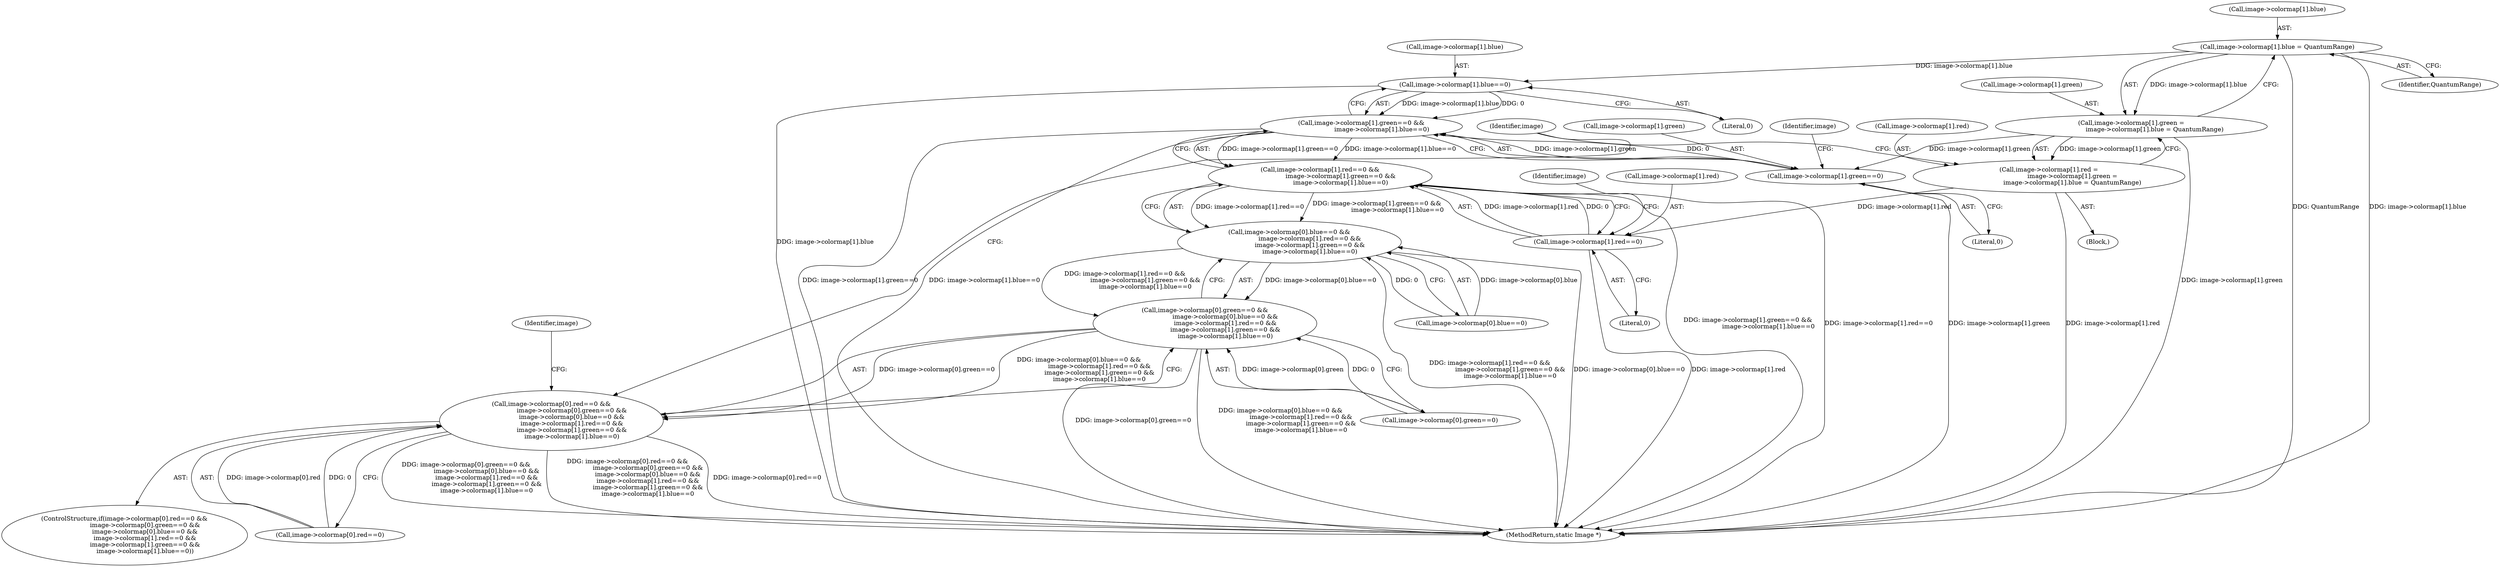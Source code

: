 digraph "0_ImageMagick_fc43974d34318c834fbf78570ca1a3764ed8c7d7@array" {
"1000999" [label="(Call,image->colormap[1].blue = QuantumRange)"];
"1000973" [label="(Call,image->colormap[1].blue==0)"];
"1000963" [label="(Call,image->colormap[1].green==0 &&\n                     image->colormap[1].blue==0)"];
"1000953" [label="(Call,image->colormap[1].red==0 &&\n                     image->colormap[1].green==0 &&\n                     image->colormap[1].blue==0)"];
"1000943" [label="(Call,image->colormap[0].blue==0 &&\n                     image->colormap[1].red==0 &&\n                     image->colormap[1].green==0 &&\n                     image->colormap[1].blue==0)"];
"1000933" [label="(Call,image->colormap[0].green==0 &&\n                     image->colormap[0].blue==0 &&\n                     image->colormap[1].red==0 &&\n                     image->colormap[1].green==0 &&\n                     image->colormap[1].blue==0)"];
"1000923" [label="(Call,image->colormap[0].red==0 &&\n                     image->colormap[0].green==0 &&\n                     image->colormap[0].blue==0 &&\n                     image->colormap[1].red==0 &&\n                     image->colormap[1].green==0 &&\n                     image->colormap[1].blue==0)"];
"1000991" [label="(Call,image->colormap[1].green =\n                        image->colormap[1].blue = QuantumRange)"];
"1000964" [label="(Call,image->colormap[1].green==0)"];
"1000983" [label="(Call,image->colormap[1].red =\n                        image->colormap[1].green =\n                        image->colormap[1].blue = QuantumRange)"];
"1000954" [label="(Call,image->colormap[1].red==0)"];
"1000991" [label="(Call,image->colormap[1].green =\n                        image->colormap[1].blue = QuantumRange)"];
"1001000" [label="(Call,image->colormap[1].blue)"];
"1000992" [label="(Call,image->colormap[1].green)"];
"1000923" [label="(Call,image->colormap[0].red==0 &&\n                     image->colormap[0].green==0 &&\n                     image->colormap[0].blue==0 &&\n                     image->colormap[1].red==0 &&\n                     image->colormap[1].green==0 &&\n                     image->colormap[1].blue==0)"];
"1000968" [label="(Identifier,image)"];
"1000934" [label="(Call,image->colormap[0].green==0)"];
"1000983" [label="(Call,image->colormap[1].red =\n                        image->colormap[1].green =\n                        image->colormap[1].blue = QuantumRange)"];
"1000924" [label="(Call,image->colormap[0].red==0)"];
"1000963" [label="(Call,image->colormap[1].green==0 &&\n                     image->colormap[1].blue==0)"];
"1001928" [label="(MethodReturn,static Image *)"];
"1000943" [label="(Call,image->colormap[0].blue==0 &&\n                     image->colormap[1].red==0 &&\n                     image->colormap[1].green==0 &&\n                     image->colormap[1].blue==0)"];
"1000933" [label="(Call,image->colormap[0].green==0 &&\n                     image->colormap[0].blue==0 &&\n                     image->colormap[1].red==0 &&\n                     image->colormap[1].green==0 &&\n                     image->colormap[1].blue==0)"];
"1000981" [label="(Literal,0)"];
"1000922" [label="(ControlStructure,if(image->colormap[0].red==0 &&\n                     image->colormap[0].green==0 &&\n                     image->colormap[0].blue==0 &&\n                     image->colormap[1].red==0 &&\n                     image->colormap[1].green==0 &&\n                     image->colormap[1].blue==0))"];
"1000999" [label="(Call,image->colormap[1].blue = QuantumRange)"];
"1000954" [label="(Call,image->colormap[1].red==0)"];
"1000944" [label="(Call,image->colormap[0].blue==0)"];
"1000955" [label="(Call,image->colormap[1].red)"];
"1000964" [label="(Call,image->colormap[1].green==0)"];
"1000987" [label="(Identifier,image)"];
"1000962" [label="(Literal,0)"];
"1000974" [label="(Call,image->colormap[1].blue)"];
"1001011" [label="(Identifier,image)"];
"1001007" [label="(Identifier,QuantumRange)"];
"1000965" [label="(Call,image->colormap[1].green)"];
"1000977" [label="(Identifier,image)"];
"1000973" [label="(Call,image->colormap[1].blue==0)"];
"1000972" [label="(Literal,0)"];
"1000984" [label="(Call,image->colormap[1].red)"];
"1000982" [label="(Block,)"];
"1000953" [label="(Call,image->colormap[1].red==0 &&\n                     image->colormap[1].green==0 &&\n                     image->colormap[1].blue==0)"];
"1000999" -> "1000991"  [label="AST: "];
"1000999" -> "1001007"  [label="CFG: "];
"1001000" -> "1000999"  [label="AST: "];
"1001007" -> "1000999"  [label="AST: "];
"1000991" -> "1000999"  [label="CFG: "];
"1000999" -> "1001928"  [label="DDG: QuantumRange"];
"1000999" -> "1001928"  [label="DDG: image->colormap[1].blue"];
"1000999" -> "1000973"  [label="DDG: image->colormap[1].blue"];
"1000999" -> "1000991"  [label="DDG: image->colormap[1].blue"];
"1000973" -> "1000963"  [label="AST: "];
"1000973" -> "1000981"  [label="CFG: "];
"1000974" -> "1000973"  [label="AST: "];
"1000981" -> "1000973"  [label="AST: "];
"1000963" -> "1000973"  [label="CFG: "];
"1000973" -> "1001928"  [label="DDG: image->colormap[1].blue"];
"1000973" -> "1000963"  [label="DDG: image->colormap[1].blue"];
"1000973" -> "1000963"  [label="DDG: 0"];
"1000963" -> "1000953"  [label="AST: "];
"1000963" -> "1000964"  [label="CFG: "];
"1000964" -> "1000963"  [label="AST: "];
"1000953" -> "1000963"  [label="CFG: "];
"1000963" -> "1001928"  [label="DDG: image->colormap[1].green==0"];
"1000963" -> "1001928"  [label="DDG: image->colormap[1].blue==0"];
"1000963" -> "1000953"  [label="DDG: image->colormap[1].green==0"];
"1000963" -> "1000953"  [label="DDG: image->colormap[1].blue==0"];
"1000964" -> "1000963"  [label="DDG: image->colormap[1].green"];
"1000964" -> "1000963"  [label="DDG: 0"];
"1000953" -> "1000943"  [label="AST: "];
"1000953" -> "1000954"  [label="CFG: "];
"1000954" -> "1000953"  [label="AST: "];
"1000943" -> "1000953"  [label="CFG: "];
"1000953" -> "1001928"  [label="DDG: image->colormap[1].green==0 &&\n                     image->colormap[1].blue==0"];
"1000953" -> "1001928"  [label="DDG: image->colormap[1].red==0"];
"1000953" -> "1000943"  [label="DDG: image->colormap[1].red==0"];
"1000953" -> "1000943"  [label="DDG: image->colormap[1].green==0 &&\n                     image->colormap[1].blue==0"];
"1000954" -> "1000953"  [label="DDG: image->colormap[1].red"];
"1000954" -> "1000953"  [label="DDG: 0"];
"1000943" -> "1000933"  [label="AST: "];
"1000943" -> "1000944"  [label="CFG: "];
"1000944" -> "1000943"  [label="AST: "];
"1000933" -> "1000943"  [label="CFG: "];
"1000943" -> "1001928"  [label="DDG: image->colormap[1].red==0 &&\n                     image->colormap[1].green==0 &&\n                     image->colormap[1].blue==0"];
"1000943" -> "1001928"  [label="DDG: image->colormap[0].blue==0"];
"1000943" -> "1000933"  [label="DDG: image->colormap[0].blue==0"];
"1000943" -> "1000933"  [label="DDG: image->colormap[1].red==0 &&\n                     image->colormap[1].green==0 &&\n                     image->colormap[1].blue==0"];
"1000944" -> "1000943"  [label="DDG: image->colormap[0].blue"];
"1000944" -> "1000943"  [label="DDG: 0"];
"1000933" -> "1000923"  [label="AST: "];
"1000933" -> "1000934"  [label="CFG: "];
"1000934" -> "1000933"  [label="AST: "];
"1000923" -> "1000933"  [label="CFG: "];
"1000933" -> "1001928"  [label="DDG: image->colormap[0].green==0"];
"1000933" -> "1001928"  [label="DDG: image->colormap[0].blue==0 &&\n                     image->colormap[1].red==0 &&\n                     image->colormap[1].green==0 &&\n                     image->colormap[1].blue==0"];
"1000933" -> "1000923"  [label="DDG: image->colormap[0].green==0"];
"1000933" -> "1000923"  [label="DDG: image->colormap[0].blue==0 &&\n                     image->colormap[1].red==0 &&\n                     image->colormap[1].green==0 &&\n                     image->colormap[1].blue==0"];
"1000934" -> "1000933"  [label="DDG: image->colormap[0].green"];
"1000934" -> "1000933"  [label="DDG: 0"];
"1000923" -> "1000922"  [label="AST: "];
"1000923" -> "1000924"  [label="CFG: "];
"1000924" -> "1000923"  [label="AST: "];
"1000987" -> "1000923"  [label="CFG: "];
"1001011" -> "1000923"  [label="CFG: "];
"1000923" -> "1001928"  [label="DDG: image->colormap[0].green==0 &&\n                     image->colormap[0].blue==0 &&\n                     image->colormap[1].red==0 &&\n                     image->colormap[1].green==0 &&\n                     image->colormap[1].blue==0"];
"1000923" -> "1001928"  [label="DDG: image->colormap[0].red==0 &&\n                     image->colormap[0].green==0 &&\n                     image->colormap[0].blue==0 &&\n                     image->colormap[1].red==0 &&\n                     image->colormap[1].green==0 &&\n                     image->colormap[1].blue==0"];
"1000923" -> "1001928"  [label="DDG: image->colormap[0].red==0"];
"1000924" -> "1000923"  [label="DDG: image->colormap[0].red"];
"1000924" -> "1000923"  [label="DDG: 0"];
"1000991" -> "1000983"  [label="AST: "];
"1000992" -> "1000991"  [label="AST: "];
"1000983" -> "1000991"  [label="CFG: "];
"1000991" -> "1001928"  [label="DDG: image->colormap[1].green"];
"1000991" -> "1000964"  [label="DDG: image->colormap[1].green"];
"1000991" -> "1000983"  [label="DDG: image->colormap[1].green"];
"1000964" -> "1000972"  [label="CFG: "];
"1000965" -> "1000964"  [label="AST: "];
"1000972" -> "1000964"  [label="AST: "];
"1000977" -> "1000964"  [label="CFG: "];
"1000964" -> "1001928"  [label="DDG: image->colormap[1].green"];
"1000983" -> "1000982"  [label="AST: "];
"1000984" -> "1000983"  [label="AST: "];
"1001011" -> "1000983"  [label="CFG: "];
"1000983" -> "1001928"  [label="DDG: image->colormap[1].red"];
"1000983" -> "1000954"  [label="DDG: image->colormap[1].red"];
"1000954" -> "1000962"  [label="CFG: "];
"1000955" -> "1000954"  [label="AST: "];
"1000962" -> "1000954"  [label="AST: "];
"1000968" -> "1000954"  [label="CFG: "];
"1000954" -> "1001928"  [label="DDG: image->colormap[1].red"];
}
